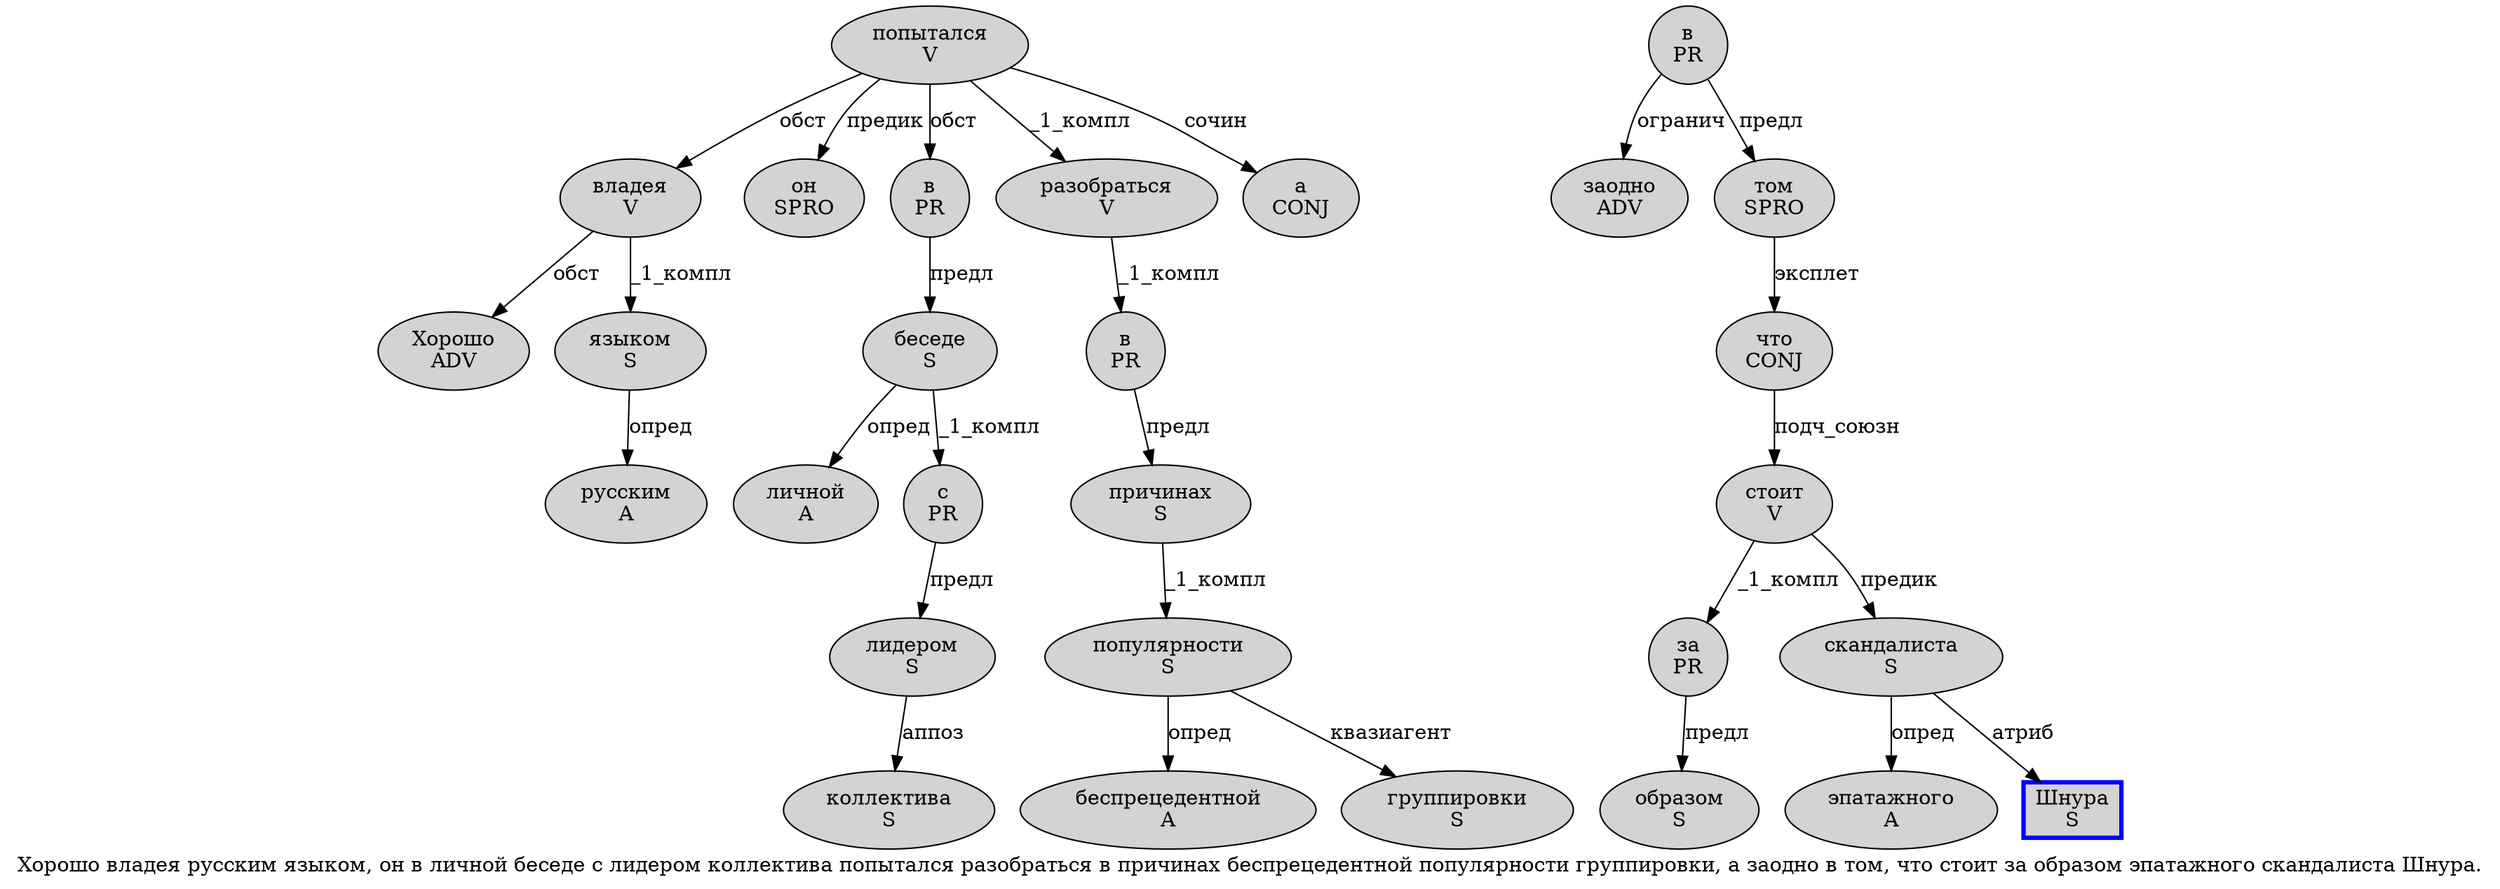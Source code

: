 digraph SENTENCE_1310 {
	graph [label="Хорошо владея русским языком, он в личной беседе с лидером коллектива попытался разобраться в причинах беспрецедентной популярности группировки, а заодно в том, что стоит за образом эпатажного скандалиста Шнура."]
	node [style=filled]
		0 [label="Хорошо
ADV" color="" fillcolor=lightgray penwidth=1 shape=ellipse]
		1 [label="владея
V" color="" fillcolor=lightgray penwidth=1 shape=ellipse]
		2 [label="русским
A" color="" fillcolor=lightgray penwidth=1 shape=ellipse]
		3 [label="языком
S" color="" fillcolor=lightgray penwidth=1 shape=ellipse]
		5 [label="он
SPRO" color="" fillcolor=lightgray penwidth=1 shape=ellipse]
		6 [label="в
PR" color="" fillcolor=lightgray penwidth=1 shape=ellipse]
		7 [label="личной
A" color="" fillcolor=lightgray penwidth=1 shape=ellipse]
		8 [label="беседе
S" color="" fillcolor=lightgray penwidth=1 shape=ellipse]
		9 [label="с
PR" color="" fillcolor=lightgray penwidth=1 shape=ellipse]
		10 [label="лидером
S" color="" fillcolor=lightgray penwidth=1 shape=ellipse]
		11 [label="коллектива
S" color="" fillcolor=lightgray penwidth=1 shape=ellipse]
		12 [label="попытался
V" color="" fillcolor=lightgray penwidth=1 shape=ellipse]
		13 [label="разобраться
V" color="" fillcolor=lightgray penwidth=1 shape=ellipse]
		14 [label="в
PR" color="" fillcolor=lightgray penwidth=1 shape=ellipse]
		15 [label="причинах
S" color="" fillcolor=lightgray penwidth=1 shape=ellipse]
		16 [label="беспрецедентной
A" color="" fillcolor=lightgray penwidth=1 shape=ellipse]
		17 [label="популярности
S" color="" fillcolor=lightgray penwidth=1 shape=ellipse]
		18 [label="группировки
S" color="" fillcolor=lightgray penwidth=1 shape=ellipse]
		20 [label="а
CONJ" color="" fillcolor=lightgray penwidth=1 shape=ellipse]
		21 [label="заодно
ADV" color="" fillcolor=lightgray penwidth=1 shape=ellipse]
		22 [label="в
PR" color="" fillcolor=lightgray penwidth=1 shape=ellipse]
		23 [label="том
SPRO" color="" fillcolor=lightgray penwidth=1 shape=ellipse]
		25 [label="что
CONJ" color="" fillcolor=lightgray penwidth=1 shape=ellipse]
		26 [label="стоит
V" color="" fillcolor=lightgray penwidth=1 shape=ellipse]
		27 [label="за
PR" color="" fillcolor=lightgray penwidth=1 shape=ellipse]
		28 [label="образом
S" color="" fillcolor=lightgray penwidth=1 shape=ellipse]
		29 [label="эпатажного
A" color="" fillcolor=lightgray penwidth=1 shape=ellipse]
		30 [label="скандалиста
S" color="" fillcolor=lightgray penwidth=1 shape=ellipse]
		31 [label="Шнура
S" color=blue fillcolor=lightgray penwidth=3 shape=box]
			22 -> 21 [label="огранич"]
			22 -> 23 [label="предл"]
			13 -> 14 [label="_1_компл"]
			25 -> 26 [label="подч_союзн"]
			12 -> 1 [label="обст"]
			12 -> 5 [label="предик"]
			12 -> 6 [label="обст"]
			12 -> 13 [label="_1_компл"]
			12 -> 20 [label="сочин"]
			9 -> 10 [label="предл"]
			26 -> 27 [label="_1_компл"]
			26 -> 30 [label="предик"]
			6 -> 8 [label="предл"]
			3 -> 2 [label="опред"]
			23 -> 25 [label="эксплет"]
			14 -> 15 [label="предл"]
			8 -> 7 [label="опред"]
			8 -> 9 [label="_1_компл"]
			1 -> 0 [label="обст"]
			1 -> 3 [label="_1_компл"]
			17 -> 16 [label="опред"]
			17 -> 18 [label="квазиагент"]
			27 -> 28 [label="предл"]
			10 -> 11 [label="аппоз"]
			30 -> 29 [label="опред"]
			30 -> 31 [label="атриб"]
			15 -> 17 [label="_1_компл"]
}